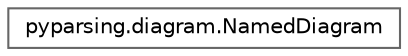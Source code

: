 digraph "Graphical Class Hierarchy"
{
 // LATEX_PDF_SIZE
  bgcolor="transparent";
  edge [fontname=Helvetica,fontsize=10,labelfontname=Helvetica,labelfontsize=10];
  node [fontname=Helvetica,fontsize=10,shape=box,height=0.2,width=0.4];
  rankdir="LR";
  Node0 [id="Node000000",label="pyparsing.diagram.NamedDiagram",height=0.2,width=0.4,color="grey40", fillcolor="white", style="filled",URL="$d2/d1e/classpyparsing_1_1diagram_1_1NamedDiagram.html",tooltip=" "];
}
